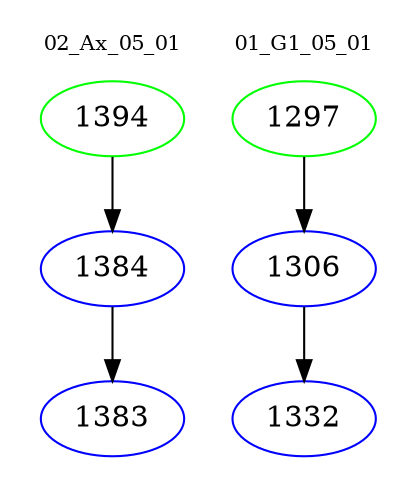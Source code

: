 digraph{
subgraph cluster_0 {
color = white
label = "02_Ax_05_01";
fontsize=10;
T0_1394 [label="1394", color="green"]
T0_1394 -> T0_1384 [color="black"]
T0_1384 [label="1384", color="blue"]
T0_1384 -> T0_1383 [color="black"]
T0_1383 [label="1383", color="blue"]
}
subgraph cluster_1 {
color = white
label = "01_G1_05_01";
fontsize=10;
T1_1297 [label="1297", color="green"]
T1_1297 -> T1_1306 [color="black"]
T1_1306 [label="1306", color="blue"]
T1_1306 -> T1_1332 [color="black"]
T1_1332 [label="1332", color="blue"]
}
}
